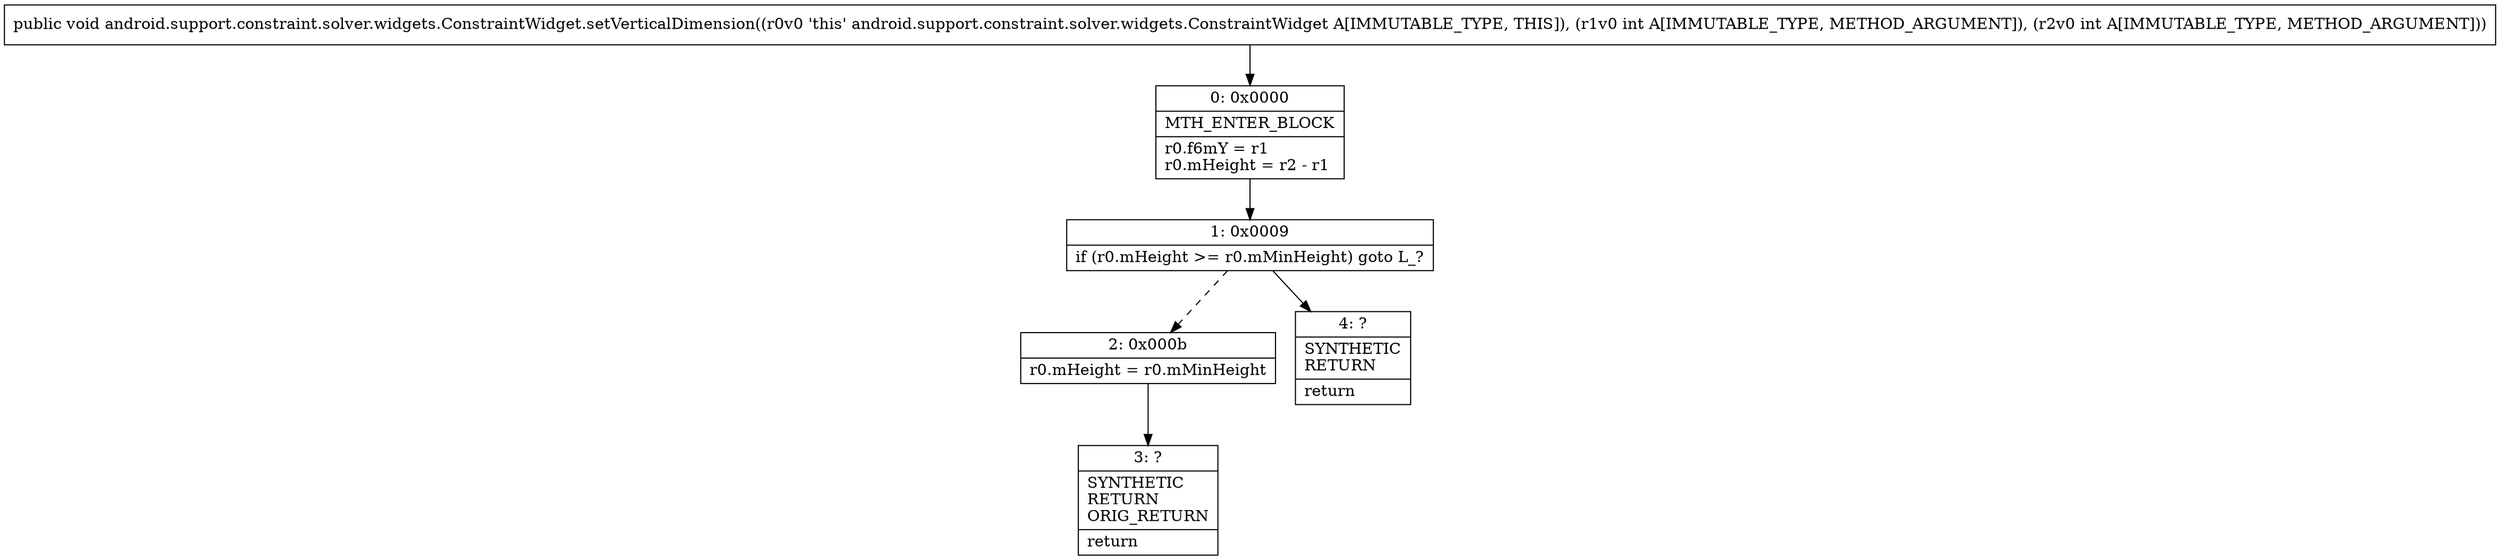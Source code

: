digraph "CFG forandroid.support.constraint.solver.widgets.ConstraintWidget.setVerticalDimension(II)V" {
Node_0 [shape=record,label="{0\:\ 0x0000|MTH_ENTER_BLOCK\l|r0.f6mY = r1\lr0.mHeight = r2 \- r1\l}"];
Node_1 [shape=record,label="{1\:\ 0x0009|if (r0.mHeight \>= r0.mMinHeight) goto L_?\l}"];
Node_2 [shape=record,label="{2\:\ 0x000b|r0.mHeight = r0.mMinHeight\l}"];
Node_3 [shape=record,label="{3\:\ ?|SYNTHETIC\lRETURN\lORIG_RETURN\l|return\l}"];
Node_4 [shape=record,label="{4\:\ ?|SYNTHETIC\lRETURN\l|return\l}"];
MethodNode[shape=record,label="{public void android.support.constraint.solver.widgets.ConstraintWidget.setVerticalDimension((r0v0 'this' android.support.constraint.solver.widgets.ConstraintWidget A[IMMUTABLE_TYPE, THIS]), (r1v0 int A[IMMUTABLE_TYPE, METHOD_ARGUMENT]), (r2v0 int A[IMMUTABLE_TYPE, METHOD_ARGUMENT])) }"];
MethodNode -> Node_0;
Node_0 -> Node_1;
Node_1 -> Node_2[style=dashed];
Node_1 -> Node_4;
Node_2 -> Node_3;
}

